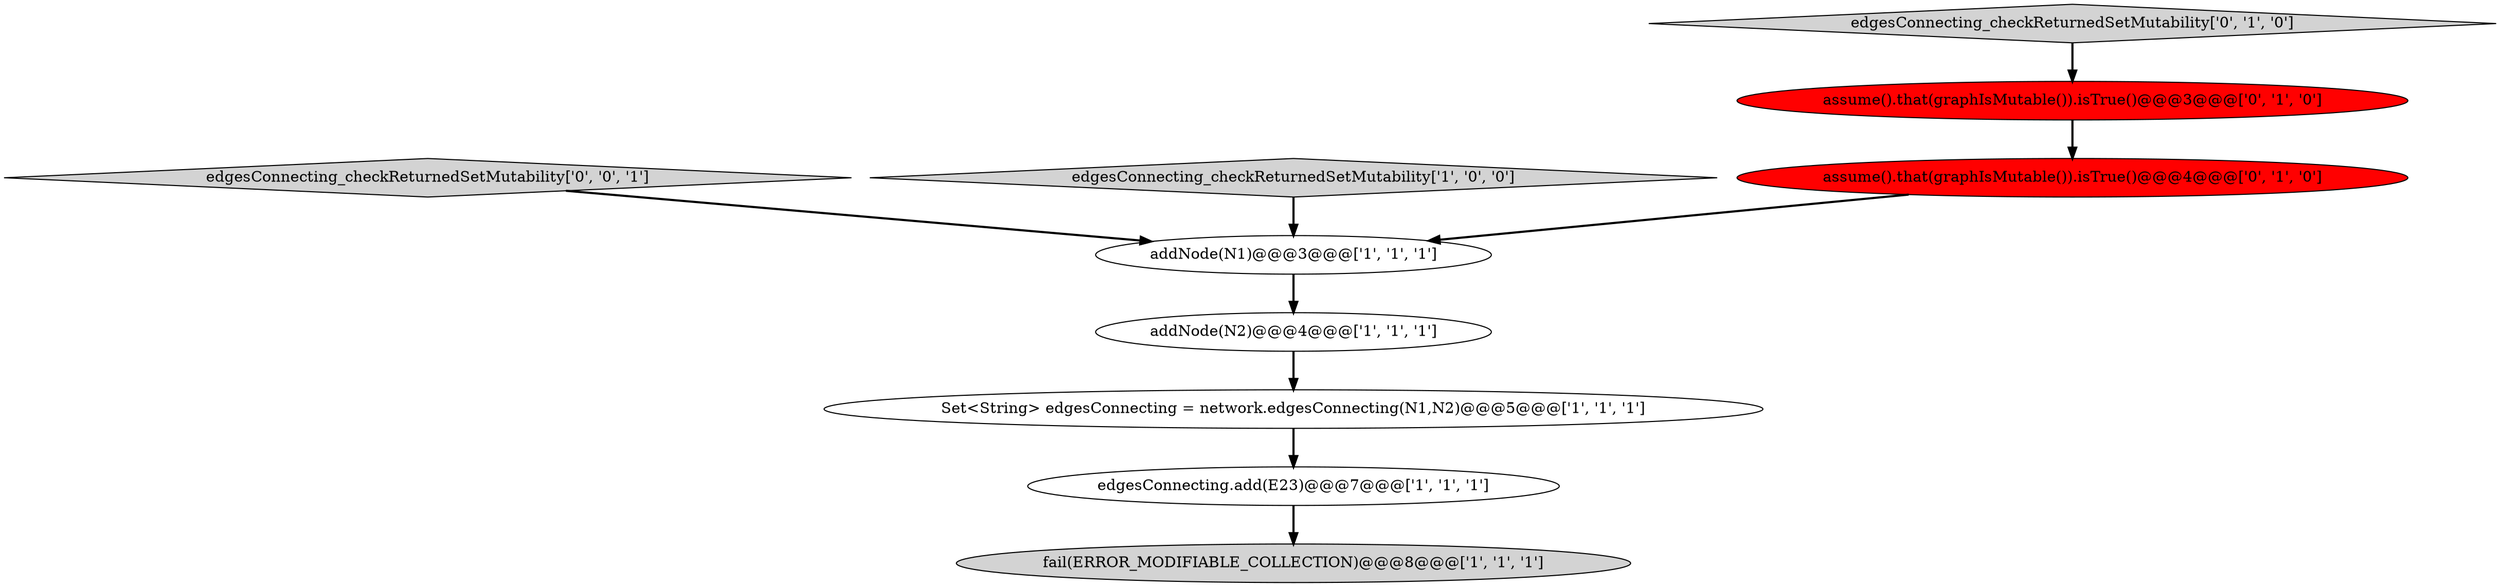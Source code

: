 digraph {
7 [style = filled, label = "assume().that(graphIsMutable()).isTrue()@@@3@@@['0', '1', '0']", fillcolor = red, shape = ellipse image = "AAA1AAABBB2BBB"];
3 [style = filled, label = "addNode(N1)@@@3@@@['1', '1', '1']", fillcolor = white, shape = ellipse image = "AAA0AAABBB1BBB"];
5 [style = filled, label = "fail(ERROR_MODIFIABLE_COLLECTION)@@@8@@@['1', '1', '1']", fillcolor = lightgray, shape = ellipse image = "AAA0AAABBB1BBB"];
6 [style = filled, label = "assume().that(graphIsMutable()).isTrue()@@@4@@@['0', '1', '0']", fillcolor = red, shape = ellipse image = "AAA1AAABBB2BBB"];
0 [style = filled, label = "Set<String> edgesConnecting = network.edgesConnecting(N1,N2)@@@5@@@['1', '1', '1']", fillcolor = white, shape = ellipse image = "AAA0AAABBB1BBB"];
9 [style = filled, label = "edgesConnecting_checkReturnedSetMutability['0', '0', '1']", fillcolor = lightgray, shape = diamond image = "AAA0AAABBB3BBB"];
8 [style = filled, label = "edgesConnecting_checkReturnedSetMutability['0', '1', '0']", fillcolor = lightgray, shape = diamond image = "AAA0AAABBB2BBB"];
1 [style = filled, label = "edgesConnecting.add(E23)@@@7@@@['1', '1', '1']", fillcolor = white, shape = ellipse image = "AAA0AAABBB1BBB"];
4 [style = filled, label = "edgesConnecting_checkReturnedSetMutability['1', '0', '0']", fillcolor = lightgray, shape = diamond image = "AAA0AAABBB1BBB"];
2 [style = filled, label = "addNode(N2)@@@4@@@['1', '1', '1']", fillcolor = white, shape = ellipse image = "AAA0AAABBB1BBB"];
1->5 [style = bold, label=""];
8->7 [style = bold, label=""];
9->3 [style = bold, label=""];
6->3 [style = bold, label=""];
4->3 [style = bold, label=""];
2->0 [style = bold, label=""];
3->2 [style = bold, label=""];
0->1 [style = bold, label=""];
7->6 [style = bold, label=""];
}
